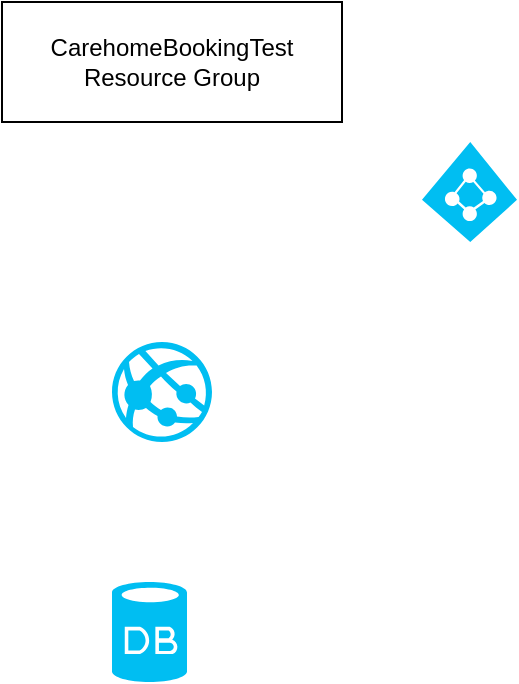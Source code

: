 <mxfile version="14.7.10" type="github">
  <diagram id="OKIoAL-VCieIFSUI07bz" name="Page-1">
    <mxGraphModel dx="1662" dy="798" grid="1" gridSize="10" guides="1" tooltips="1" connect="1" arrows="1" fold="1" page="1" pageScale="1" pageWidth="827" pageHeight="1169" math="0" shadow="0">
      <root>
        <mxCell id="0" />
        <mxCell id="1" parent="0" />
        <mxCell id="-_RBuSt7bZoVkoDJukNx-1" value="" style="verticalLabelPosition=bottom;html=1;verticalAlign=top;align=center;strokeColor=none;fillColor=#00BEF2;shape=mxgraph.azure.azure_active_directory;" vertex="1" parent="1">
          <mxGeometry x="280" y="90" width="47.5" height="50" as="geometry" />
        </mxCell>
        <mxCell id="-_RBuSt7bZoVkoDJukNx-2" value="" style="verticalLabelPosition=bottom;html=1;verticalAlign=top;align=center;strokeColor=none;fillColor=#00BEF2;shape=mxgraph.azure.azure_website;pointerEvents=1;" vertex="1" parent="1">
          <mxGeometry x="125" y="190" width="50" height="50" as="geometry" />
        </mxCell>
        <mxCell id="-_RBuSt7bZoVkoDJukNx-8" value="" style="verticalLabelPosition=bottom;html=1;verticalAlign=top;align=center;strokeColor=none;fillColor=#00BEF2;shape=mxgraph.azure.database;" vertex="1" parent="1">
          <mxGeometry x="125" y="310" width="37.5" height="50" as="geometry" />
        </mxCell>
        <mxCell id="-_RBuSt7bZoVkoDJukNx-9" value="CarehomeBookingTest Resource Group" style="rounded=0;whiteSpace=wrap;html=1;" vertex="1" parent="1">
          <mxGeometry x="70" y="20" width="170" height="60" as="geometry" />
        </mxCell>
      </root>
    </mxGraphModel>
  </diagram>
</mxfile>
